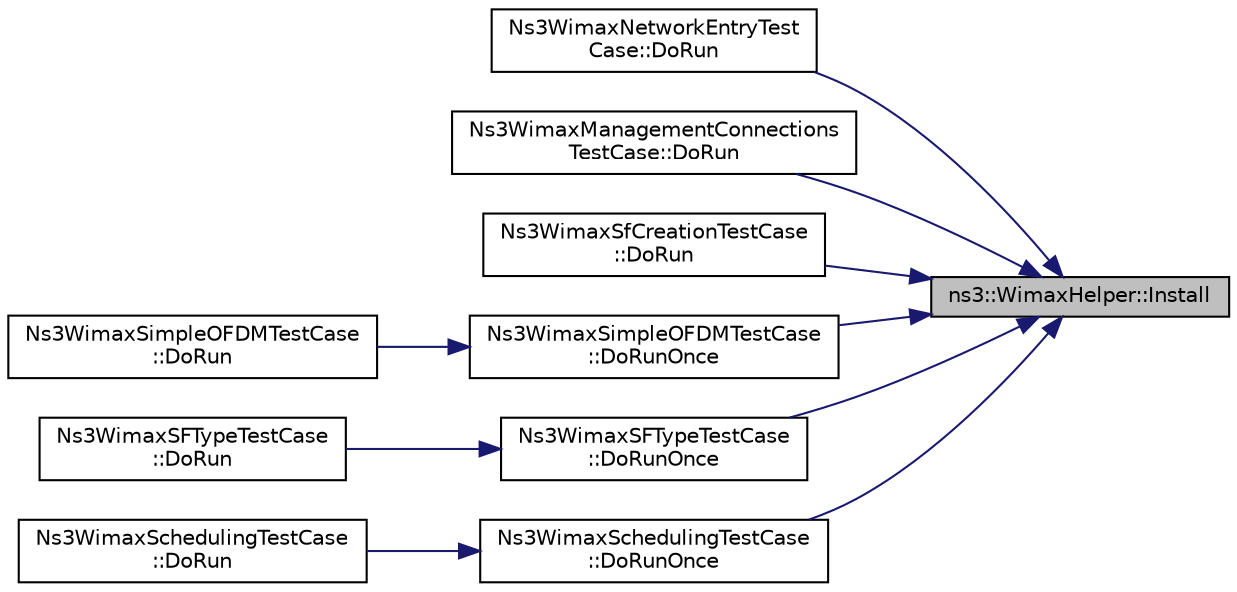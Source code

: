 digraph "ns3::WimaxHelper::Install"
{
 // LATEX_PDF_SIZE
  edge [fontname="Helvetica",fontsize="10",labelfontname="Helvetica",labelfontsize="10"];
  node [fontname="Helvetica",fontsize="10",shape=record];
  rankdir="RL";
  Node1 [label="ns3::WimaxHelper::Install",height=0.2,width=0.4,color="black", fillcolor="grey75", style="filled", fontcolor="black",tooltip=" "];
  Node1 -> Node2 [dir="back",color="midnightblue",fontsize="10",style="solid",fontname="Helvetica"];
  Node2 [label="Ns3WimaxNetworkEntryTest\lCase::DoRun",height=0.2,width=0.4,color="black", fillcolor="white", style="filled",URL="$class_ns3_wimax_network_entry_test_case.html#a61eddac90aec6c495395338ee412bb09",tooltip="Implementation to actually run this TestCase."];
  Node1 -> Node3 [dir="back",color="midnightblue",fontsize="10",style="solid",fontname="Helvetica"];
  Node3 [label="Ns3WimaxManagementConnections\lTestCase::DoRun",height=0.2,width=0.4,color="black", fillcolor="white", style="filled",URL="$class_ns3_wimax_management_connections_test_case.html#a5f8fe33e0feb16c9ef0558097d9bbaca",tooltip="Implementation to actually run this TestCase."];
  Node1 -> Node4 [dir="back",color="midnightblue",fontsize="10",style="solid",fontname="Helvetica"];
  Node4 [label="Ns3WimaxSfCreationTestCase\l::DoRun",height=0.2,width=0.4,color="black", fillcolor="white", style="filled",URL="$class_ns3_wimax_sf_creation_test_case.html#a423b3bbb2ddf0149546bd74c5d8ffc42",tooltip="Implementation to actually run this TestCase."];
  Node1 -> Node5 [dir="back",color="midnightblue",fontsize="10",style="solid",fontname="Helvetica"];
  Node5 [label="Ns3WimaxSimpleOFDMTestCase\l::DoRunOnce",height=0.2,width=0.4,color="black", fillcolor="white", style="filled",URL="$class_ns3_wimax_simple_o_f_d_m_test_case.html#af1a886ae823f01f6a9e02f4af8deca26",tooltip="Run once function."];
  Node5 -> Node6 [dir="back",color="midnightblue",fontsize="10",style="solid",fontname="Helvetica"];
  Node6 [label="Ns3WimaxSimpleOFDMTestCase\l::DoRun",height=0.2,width=0.4,color="black", fillcolor="white", style="filled",URL="$class_ns3_wimax_simple_o_f_d_m_test_case.html#a1374d912c54d968ca0a5f39850d94f6e",tooltip="Implementation to actually run this TestCase."];
  Node1 -> Node7 [dir="back",color="midnightblue",fontsize="10",style="solid",fontname="Helvetica"];
  Node7 [label="Ns3WimaxSFTypeTestCase\l::DoRunOnce",height=0.2,width=0.4,color="black", fillcolor="white", style="filled",URL="$class_ns3_wimax_s_f_type_test_case.html#abb7c555fc0a6ff152bf0d47ac567d62d",tooltip="Run once function."];
  Node7 -> Node8 [dir="back",color="midnightblue",fontsize="10",style="solid",fontname="Helvetica"];
  Node8 [label="Ns3WimaxSFTypeTestCase\l::DoRun",height=0.2,width=0.4,color="black", fillcolor="white", style="filled",URL="$class_ns3_wimax_s_f_type_test_case.html#a718e915575ebf4e0f3e90d5330fe6771",tooltip="Implementation to actually run this TestCase."];
  Node1 -> Node9 [dir="back",color="midnightblue",fontsize="10",style="solid",fontname="Helvetica"];
  Node9 [label="Ns3WimaxSchedulingTestCase\l::DoRunOnce",height=0.2,width=0.4,color="black", fillcolor="white", style="filled",URL="$class_ns3_wimax_scheduling_test_case.html#aad78c43ab4763cf03d3da38910f84977",tooltip="Run once function."];
  Node9 -> Node10 [dir="back",color="midnightblue",fontsize="10",style="solid",fontname="Helvetica"];
  Node10 [label="Ns3WimaxSchedulingTestCase\l::DoRun",height=0.2,width=0.4,color="black", fillcolor="white", style="filled",URL="$class_ns3_wimax_scheduling_test_case.html#a4fa22645a5d9c5b1fdde467b522d3d26",tooltip="Implementation to actually run this TestCase."];
}
